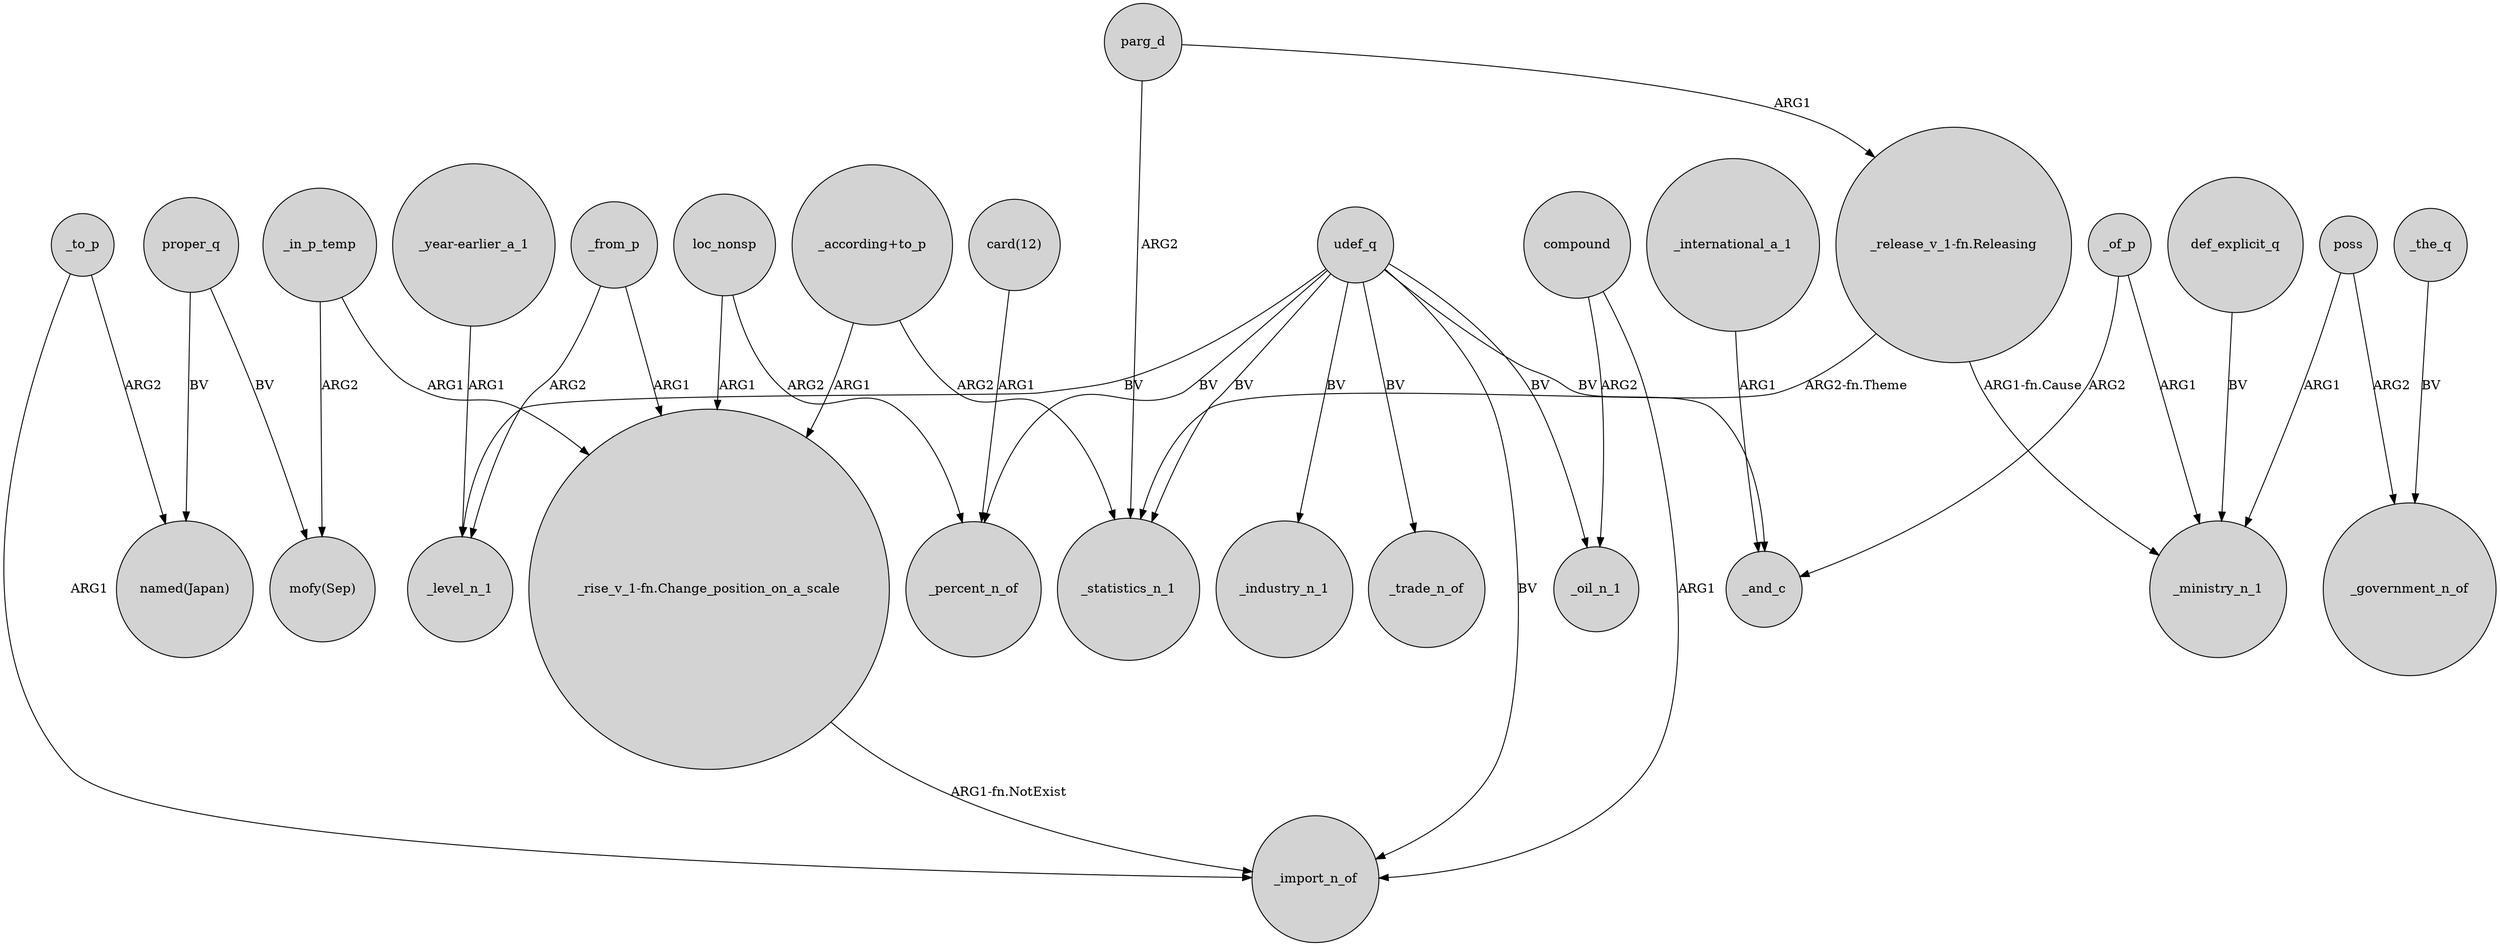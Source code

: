 digraph {
	node [shape=circle style=filled]
	"_year-earlier_a_1" -> _level_n_1 [label=ARG1]
	udef_q -> _trade_n_of [label=BV]
	_to_p -> _import_n_of [label=ARG1]
	"_rise_v_1-fn.Change_position_on_a_scale" -> _import_n_of [label="ARG1-fn.NotExist"]
	_from_p -> _level_n_1 [label=ARG2]
	_to_p -> "named(Japan)" [label=ARG2]
	_of_p -> _and_c [label=ARG2]
	udef_q -> _statistics_n_1 [label=BV]
	parg_d -> "_release_v_1-fn.Releasing" [label=ARG1]
	proper_q -> "mofy(Sep)" [label=BV]
	proper_q -> "named(Japan)" [label=BV]
	"_release_v_1-fn.Releasing" -> _statistics_n_1 [label="ARG2-fn.Theme"]
	udef_q -> _level_n_1 [label=BV]
	compound -> _oil_n_1 [label=ARG2]
	_of_p -> _ministry_n_1 [label=ARG1]
	"_according+to_p" -> "_rise_v_1-fn.Change_position_on_a_scale" [label=ARG1]
	loc_nonsp -> _percent_n_of [label=ARG2]
	loc_nonsp -> "_rise_v_1-fn.Change_position_on_a_scale" [label=ARG1]
	"_release_v_1-fn.Releasing" -> _ministry_n_1 [label="ARG1-fn.Cause"]
	udef_q -> _import_n_of [label=BV]
	udef_q -> _oil_n_1 [label=BV]
	_international_a_1 -> _and_c [label=ARG1]
	"card(12)" -> _percent_n_of [label=ARG1]
	_the_q -> _government_n_of [label=BV]
	"_according+to_p" -> _statistics_n_1 [label=ARG2]
	def_explicit_q -> _ministry_n_1 [label=BV]
	udef_q -> _percent_n_of [label=BV]
	parg_d -> _statistics_n_1 [label=ARG2]
	udef_q -> _and_c [label=BV]
	poss -> _ministry_n_1 [label=ARG1]
	compound -> _import_n_of [label=ARG1]
	_in_p_temp -> "_rise_v_1-fn.Change_position_on_a_scale" [label=ARG1]
	_in_p_temp -> "mofy(Sep)" [label=ARG2]
	poss -> _government_n_of [label=ARG2]
	udef_q -> _industry_n_1 [label=BV]
	_from_p -> "_rise_v_1-fn.Change_position_on_a_scale" [label=ARG1]
}
